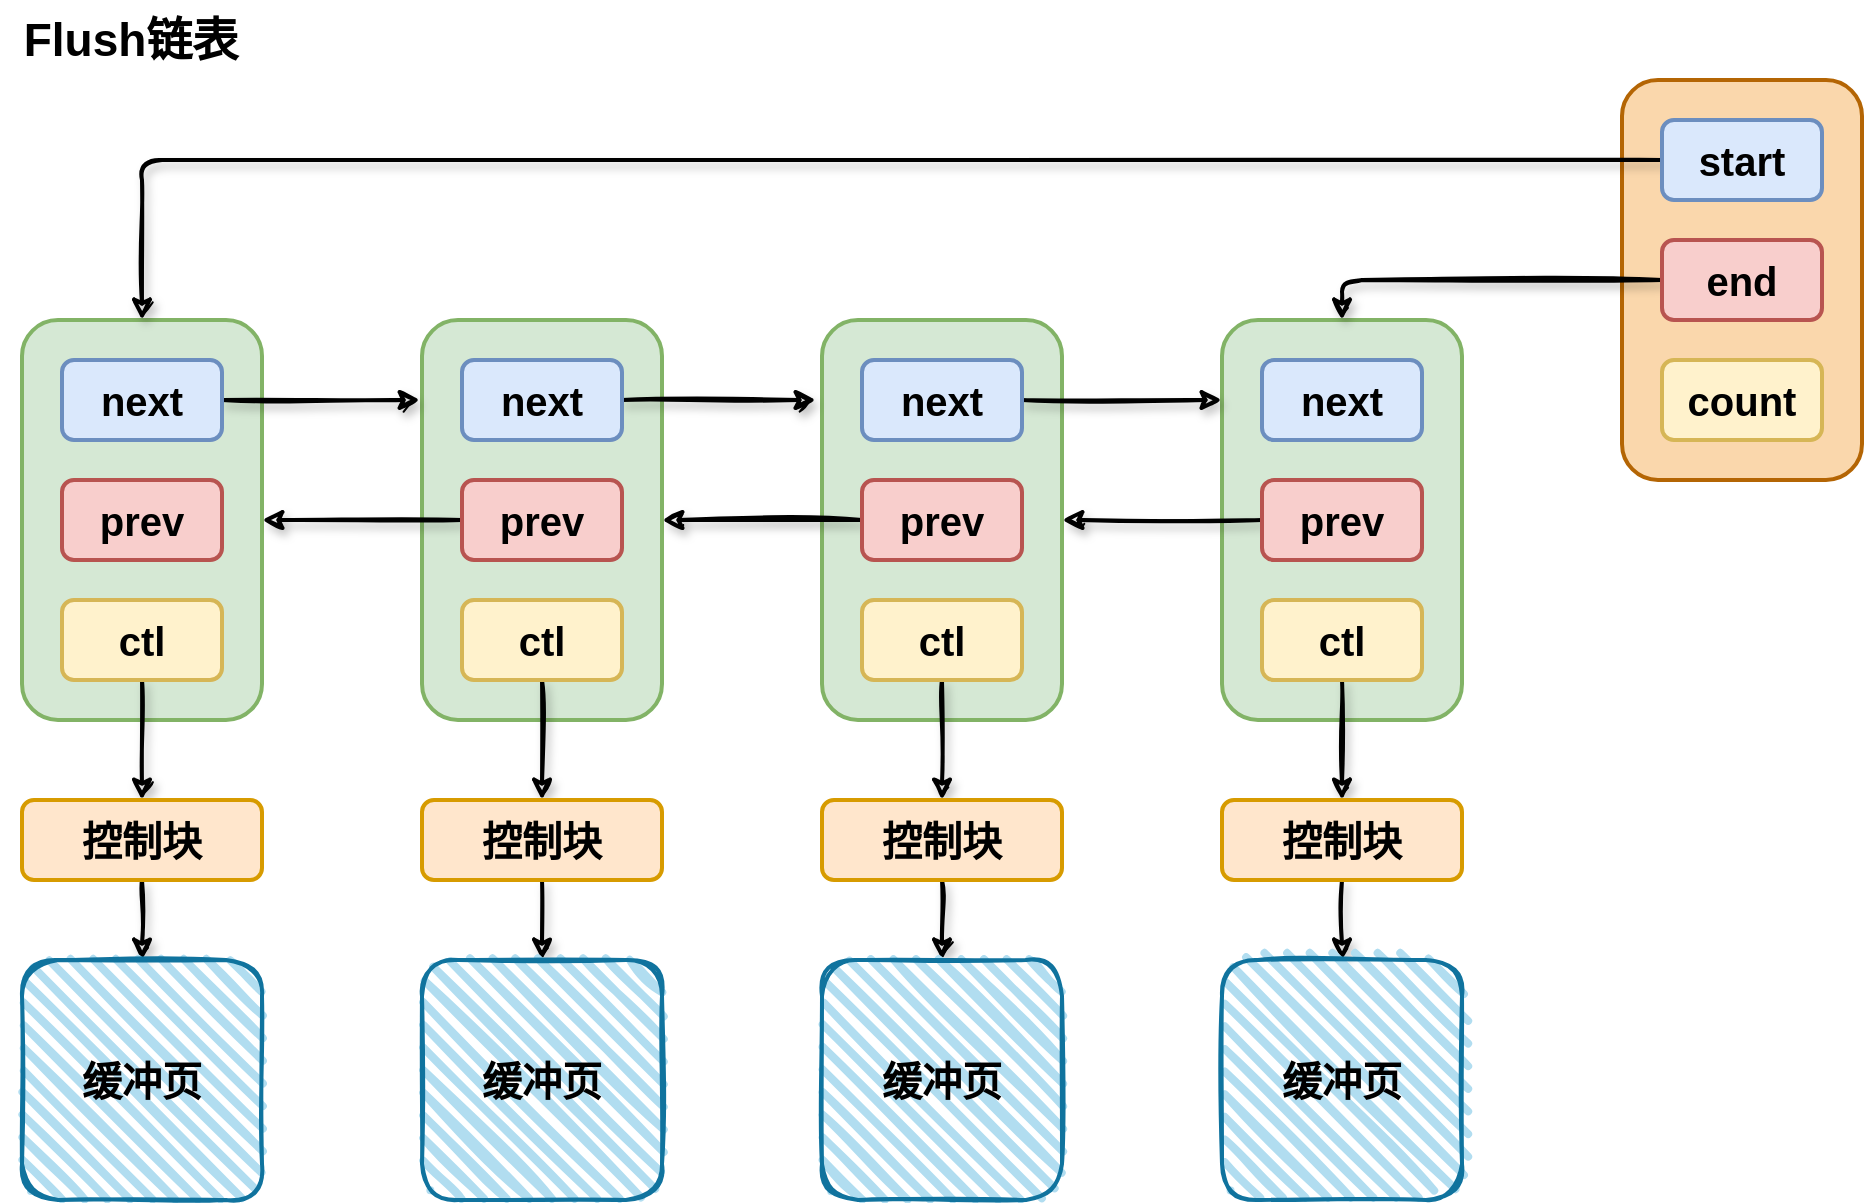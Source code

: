 <mxfile version="20.4.1" type="github">
  <diagram id="_k_50HLZ2cVsNE51vVnx" name="第 1 页">
    <mxGraphModel dx="1720" dy="2140" grid="1" gridSize="10" guides="1" tooltips="1" connect="1" arrows="1" fold="1" page="1" pageScale="1" pageWidth="827" pageHeight="1169" math="0" shadow="0">
      <root>
        <mxCell id="0" />
        <mxCell id="1" parent="0" />
        <mxCell id="ANzmuTLpEcf3TSJyT-yu-1" value="" style="rounded=1;whiteSpace=wrap;html=1;strokeWidth=2;fillWeight=4;hachureGap=8;hachureAngle=45;fillColor=#d5e8d4;sketch=0;shadow=0;glass=0;strokeColor=#82b366;fontStyle=1;fontSize=20;" vertex="1" parent="1">
          <mxGeometry x="360" y="120" width="120" height="200" as="geometry" />
        </mxCell>
        <mxCell id="ANzmuTLpEcf3TSJyT-yu-2" value="" style="rounded=1;whiteSpace=wrap;html=1;strokeWidth=2;fillWeight=4;hachureGap=8;hachureAngle=45;fillColor=#d5e8d4;sketch=0;shadow=0;glass=0;strokeColor=#82b366;fontStyle=1;fontSize=20;" vertex="1" parent="1">
          <mxGeometry x="560" y="120" width="120" height="200" as="geometry" />
        </mxCell>
        <mxCell id="ANzmuTLpEcf3TSJyT-yu-4" value="" style="rounded=1;whiteSpace=wrap;html=1;strokeWidth=2;fillWeight=4;hachureGap=8;hachureAngle=45;fillColor=#d5e8d4;sketch=0;shadow=0;glass=0;strokeColor=#82b366;fontStyle=1;fontSize=20;" vertex="1" parent="1">
          <mxGeometry x="760" y="120" width="120" height="200" as="geometry" />
        </mxCell>
        <mxCell id="ANzmuTLpEcf3TSJyT-yu-5" value="" style="rounded=1;whiteSpace=wrap;html=1;strokeWidth=2;fillWeight=4;hachureGap=8;hachureAngle=45;fillColor=#d5e8d4;sketch=0;shadow=0;glass=0;strokeColor=#82b366;fontStyle=1;fontSize=20;" vertex="1" parent="1">
          <mxGeometry x="960" y="120" width="120" height="200" as="geometry" />
        </mxCell>
        <mxCell id="ANzmuTLpEcf3TSJyT-yu-6" style="edgeStyle=orthogonalEdgeStyle;rounded=0;orthogonalLoop=1;jettySize=auto;html=1;exitX=1;exitY=0.5;exitDx=0;exitDy=0;entryX=-0.008;entryY=0.2;entryDx=0;entryDy=0;entryPerimeter=0;strokeWidth=2;sketch=1;shadow=1;fontStyle=1;fontSize=20;" edge="1" parent="1" source="ANzmuTLpEcf3TSJyT-yu-7" target="ANzmuTLpEcf3TSJyT-yu-2">
          <mxGeometry relative="1" as="geometry" />
        </mxCell>
        <mxCell id="ANzmuTLpEcf3TSJyT-yu-7" value="next" style="rounded=1;whiteSpace=wrap;html=1;strokeWidth=2;fillWeight=4;hachureGap=8;hachureAngle=45;fillColor=#dae8fc;sketch=0;shadow=0;glass=0;strokeColor=#6c8ebf;fontStyle=1;fontSize=20;" vertex="1" parent="1">
          <mxGeometry x="380" y="140" width="80" height="40" as="geometry" />
        </mxCell>
        <mxCell id="ANzmuTLpEcf3TSJyT-yu-8" value="prev" style="rounded=1;whiteSpace=wrap;html=1;strokeWidth=2;fillWeight=4;hachureGap=8;hachureAngle=45;fillColor=#f8cecc;sketch=0;shadow=0;glass=0;strokeColor=#b85450;fontStyle=1;fontSize=20;" vertex="1" parent="1">
          <mxGeometry x="380" y="200" width="80" height="40" as="geometry" />
        </mxCell>
        <mxCell id="ANzmuTLpEcf3TSJyT-yu-9" style="edgeStyle=orthogonalEdgeStyle;rounded=1;sketch=1;orthogonalLoop=1;jettySize=auto;html=1;exitX=0.5;exitY=1;exitDx=0;exitDy=0;entryX=0.5;entryY=0;entryDx=0;entryDy=0;shadow=1;strokeWidth=2;fontStyle=1;fontSize=20;" edge="1" parent="1" source="ANzmuTLpEcf3TSJyT-yu-10" target="ANzmuTLpEcf3TSJyT-yu-29">
          <mxGeometry relative="1" as="geometry" />
        </mxCell>
        <mxCell id="ANzmuTLpEcf3TSJyT-yu-10" value="ctl" style="rounded=1;whiteSpace=wrap;html=1;strokeWidth=2;fillWeight=4;hachureGap=8;hachureAngle=45;fillColor=#fff2cc;sketch=0;shadow=0;glass=0;strokeColor=#d6b656;fontStyle=1;fontSize=20;" vertex="1" parent="1">
          <mxGeometry x="380" y="260" width="80" height="40" as="geometry" />
        </mxCell>
        <mxCell id="ANzmuTLpEcf3TSJyT-yu-11" style="edgeStyle=orthogonalEdgeStyle;rounded=0;orthogonalLoop=1;jettySize=auto;html=1;exitX=1;exitY=0.5;exitDx=0;exitDy=0;entryX=-0.025;entryY=0.2;entryDx=0;entryDy=0;entryPerimeter=0;strokeWidth=2;sketch=1;shadow=1;fontStyle=1;fontSize=20;" edge="1" parent="1" source="ANzmuTLpEcf3TSJyT-yu-12" target="ANzmuTLpEcf3TSJyT-yu-4">
          <mxGeometry relative="1" as="geometry" />
        </mxCell>
        <mxCell id="ANzmuTLpEcf3TSJyT-yu-12" value="next" style="rounded=1;whiteSpace=wrap;html=1;strokeWidth=2;fillWeight=4;hachureGap=8;hachureAngle=45;fillColor=#dae8fc;sketch=0;shadow=0;glass=0;strokeColor=#6c8ebf;fontStyle=1;fontSize=20;" vertex="1" parent="1">
          <mxGeometry x="580" y="140" width="80" height="40" as="geometry" />
        </mxCell>
        <mxCell id="ANzmuTLpEcf3TSJyT-yu-13" style="edgeStyle=orthogonalEdgeStyle;rounded=1;orthogonalLoop=1;jettySize=auto;html=1;entryX=1;entryY=0.5;entryDx=0;entryDy=0;strokeWidth=2;sketch=1;shadow=1;fontStyle=1;fontSize=20;" edge="1" parent="1" source="ANzmuTLpEcf3TSJyT-yu-14" target="ANzmuTLpEcf3TSJyT-yu-1">
          <mxGeometry relative="1" as="geometry" />
        </mxCell>
        <mxCell id="ANzmuTLpEcf3TSJyT-yu-14" value="prev" style="rounded=1;whiteSpace=wrap;html=1;strokeWidth=2;fillWeight=4;hachureGap=8;hachureAngle=45;fillColor=#f8cecc;sketch=0;shadow=0;glass=0;strokeColor=#b85450;fontStyle=1;fontSize=20;" vertex="1" parent="1">
          <mxGeometry x="580" y="200" width="80" height="40" as="geometry" />
        </mxCell>
        <mxCell id="ANzmuTLpEcf3TSJyT-yu-15" style="edgeStyle=orthogonalEdgeStyle;rounded=1;sketch=1;orthogonalLoop=1;jettySize=auto;html=1;exitX=0.5;exitY=1;exitDx=0;exitDy=0;entryX=0.5;entryY=0;entryDx=0;entryDy=0;shadow=1;strokeWidth=2;fontStyle=1;fontSize=20;" edge="1" parent="1" source="ANzmuTLpEcf3TSJyT-yu-16" target="ANzmuTLpEcf3TSJyT-yu-31">
          <mxGeometry relative="1" as="geometry" />
        </mxCell>
        <mxCell id="ANzmuTLpEcf3TSJyT-yu-16" value="ctl" style="rounded=1;whiteSpace=wrap;html=1;strokeWidth=2;fillWeight=4;hachureGap=8;hachureAngle=45;fillColor=#fff2cc;sketch=0;shadow=0;glass=0;strokeColor=#d6b656;fontStyle=1;fontSize=20;" vertex="1" parent="1">
          <mxGeometry x="580" y="260" width="80" height="40" as="geometry" />
        </mxCell>
        <mxCell id="ANzmuTLpEcf3TSJyT-yu-17" style="edgeStyle=orthogonalEdgeStyle;rounded=0;orthogonalLoop=1;jettySize=auto;html=1;entryX=0;entryY=0.2;entryDx=0;entryDy=0;entryPerimeter=0;strokeWidth=2;sketch=1;shadow=1;fontStyle=1;fontSize=20;" edge="1" parent="1" source="ANzmuTLpEcf3TSJyT-yu-18" target="ANzmuTLpEcf3TSJyT-yu-5">
          <mxGeometry relative="1" as="geometry" />
        </mxCell>
        <mxCell id="ANzmuTLpEcf3TSJyT-yu-18" value="next" style="rounded=1;whiteSpace=wrap;html=1;strokeWidth=2;fillWeight=4;hachureGap=8;hachureAngle=45;fillColor=#dae8fc;sketch=0;shadow=0;glass=0;strokeColor=#6c8ebf;fontStyle=1;fontSize=20;" vertex="1" parent="1">
          <mxGeometry x="780" y="140" width="80" height="40" as="geometry" />
        </mxCell>
        <mxCell id="ANzmuTLpEcf3TSJyT-yu-19" style="edgeStyle=orthogonalEdgeStyle;rounded=0;orthogonalLoop=1;jettySize=auto;html=1;entryX=1;entryY=0.5;entryDx=0;entryDy=0;strokeWidth=2;sketch=1;shadow=1;fontStyle=1;fontSize=20;" edge="1" parent="1" source="ANzmuTLpEcf3TSJyT-yu-20" target="ANzmuTLpEcf3TSJyT-yu-2">
          <mxGeometry relative="1" as="geometry" />
        </mxCell>
        <mxCell id="ANzmuTLpEcf3TSJyT-yu-20" value="prev" style="rounded=1;whiteSpace=wrap;html=1;strokeWidth=2;fillWeight=4;hachureGap=8;hachureAngle=45;fillColor=#f8cecc;sketch=0;shadow=0;glass=0;strokeColor=#b85450;fontStyle=1;fontSize=20;" vertex="1" parent="1">
          <mxGeometry x="780" y="200" width="80" height="40" as="geometry" />
        </mxCell>
        <mxCell id="ANzmuTLpEcf3TSJyT-yu-21" style="edgeStyle=orthogonalEdgeStyle;rounded=1;sketch=1;orthogonalLoop=1;jettySize=auto;html=1;exitX=0.5;exitY=1;exitDx=0;exitDy=0;entryX=0.5;entryY=0;entryDx=0;entryDy=0;shadow=1;strokeWidth=2;fontStyle=1;fontSize=20;" edge="1" parent="1" source="ANzmuTLpEcf3TSJyT-yu-22" target="ANzmuTLpEcf3TSJyT-yu-33">
          <mxGeometry relative="1" as="geometry" />
        </mxCell>
        <mxCell id="ANzmuTLpEcf3TSJyT-yu-22" value="ctl" style="rounded=1;whiteSpace=wrap;html=1;strokeWidth=2;fillWeight=4;hachureGap=8;hachureAngle=45;fillColor=#fff2cc;sketch=0;shadow=0;glass=0;strokeColor=#d6b656;fontStyle=1;fontSize=20;" vertex="1" parent="1">
          <mxGeometry x="780" y="260" width="80" height="40" as="geometry" />
        </mxCell>
        <mxCell id="ANzmuTLpEcf3TSJyT-yu-23" value="next" style="rounded=1;whiteSpace=wrap;html=1;strokeWidth=2;fillWeight=4;hachureGap=8;hachureAngle=45;fillColor=#dae8fc;sketch=0;shadow=0;glass=0;strokeColor=#6c8ebf;fontStyle=1;fontSize=20;" vertex="1" parent="1">
          <mxGeometry x="980" y="140" width="80" height="40" as="geometry" />
        </mxCell>
        <mxCell id="ANzmuTLpEcf3TSJyT-yu-24" style="edgeStyle=orthogonalEdgeStyle;rounded=0;orthogonalLoop=1;jettySize=auto;html=1;entryX=1;entryY=0.5;entryDx=0;entryDy=0;strokeWidth=2;sketch=1;shadow=1;fontStyle=1;fontSize=20;" edge="1" parent="1" source="ANzmuTLpEcf3TSJyT-yu-25" target="ANzmuTLpEcf3TSJyT-yu-4">
          <mxGeometry relative="1" as="geometry" />
        </mxCell>
        <mxCell id="ANzmuTLpEcf3TSJyT-yu-25" value="prev" style="rounded=1;whiteSpace=wrap;html=1;strokeWidth=2;fillWeight=4;hachureGap=8;hachureAngle=45;fillColor=#f8cecc;sketch=0;shadow=0;glass=0;strokeColor=#b85450;fontStyle=1;fontSize=20;" vertex="1" parent="1">
          <mxGeometry x="980" y="200" width="80" height="40" as="geometry" />
        </mxCell>
        <mxCell id="ANzmuTLpEcf3TSJyT-yu-26" style="edgeStyle=orthogonalEdgeStyle;rounded=1;sketch=1;orthogonalLoop=1;jettySize=auto;html=1;exitX=0.5;exitY=1;exitDx=0;exitDy=0;shadow=1;strokeWidth=2;fontStyle=1;fontSize=20;" edge="1" parent="1" source="ANzmuTLpEcf3TSJyT-yu-27" target="ANzmuTLpEcf3TSJyT-yu-35">
          <mxGeometry relative="1" as="geometry" />
        </mxCell>
        <mxCell id="ANzmuTLpEcf3TSJyT-yu-27" value="ctl" style="rounded=1;whiteSpace=wrap;html=1;strokeWidth=2;fillWeight=4;hachureGap=8;hachureAngle=45;fillColor=#fff2cc;sketch=0;shadow=0;glass=0;strokeColor=#d6b656;fontStyle=1;fontSize=20;" vertex="1" parent="1">
          <mxGeometry x="980" y="260" width="80" height="40" as="geometry" />
        </mxCell>
        <mxCell id="ANzmuTLpEcf3TSJyT-yu-28" style="edgeStyle=orthogonalEdgeStyle;rounded=1;sketch=1;orthogonalLoop=1;jettySize=auto;html=1;exitX=0.5;exitY=1;exitDx=0;exitDy=0;shadow=1;strokeWidth=2;fontStyle=1;fontSize=20;" edge="1" parent="1" source="ANzmuTLpEcf3TSJyT-yu-29" target="ANzmuTLpEcf3TSJyT-yu-42">
          <mxGeometry relative="1" as="geometry" />
        </mxCell>
        <mxCell id="ANzmuTLpEcf3TSJyT-yu-29" value="控制块" style="rounded=1;whiteSpace=wrap;html=1;strokeWidth=2;fillWeight=4;hachureGap=8;hachureAngle=45;fillColor=#ffe6cc;sketch=0;shadow=0;glass=0;strokeColor=#d79b00;fontStyle=1;fontSize=20;" vertex="1" parent="1">
          <mxGeometry x="360" y="360" width="120" height="40" as="geometry" />
        </mxCell>
        <mxCell id="ANzmuTLpEcf3TSJyT-yu-30" style="edgeStyle=orthogonalEdgeStyle;rounded=1;sketch=1;orthogonalLoop=1;jettySize=auto;html=1;exitX=0.5;exitY=1;exitDx=0;exitDy=0;shadow=1;strokeWidth=2;fontStyle=1;fontSize=20;" edge="1" parent="1" source="ANzmuTLpEcf3TSJyT-yu-31" target="ANzmuTLpEcf3TSJyT-yu-43">
          <mxGeometry relative="1" as="geometry" />
        </mxCell>
        <mxCell id="ANzmuTLpEcf3TSJyT-yu-31" value="控制块" style="rounded=1;whiteSpace=wrap;html=1;strokeWidth=2;fillWeight=4;hachureGap=8;hachureAngle=45;fillColor=#ffe6cc;sketch=0;shadow=0;glass=0;strokeColor=#d79b00;fontStyle=1;fontSize=20;" vertex="1" parent="1">
          <mxGeometry x="560" y="360" width="120" height="40" as="geometry" />
        </mxCell>
        <mxCell id="ANzmuTLpEcf3TSJyT-yu-32" style="edgeStyle=orthogonalEdgeStyle;rounded=1;sketch=1;orthogonalLoop=1;jettySize=auto;html=1;exitX=0.5;exitY=1;exitDx=0;exitDy=0;shadow=1;strokeWidth=2;fontStyle=1;fontSize=20;" edge="1" parent="1" source="ANzmuTLpEcf3TSJyT-yu-33" target="ANzmuTLpEcf3TSJyT-yu-44">
          <mxGeometry relative="1" as="geometry" />
        </mxCell>
        <mxCell id="ANzmuTLpEcf3TSJyT-yu-33" value="控制块" style="rounded=1;whiteSpace=wrap;html=1;strokeWidth=2;fillWeight=4;hachureGap=8;hachureAngle=45;fillColor=#ffe6cc;sketch=0;shadow=0;glass=0;strokeColor=#d79b00;fontStyle=1;fontSize=20;" vertex="1" parent="1">
          <mxGeometry x="760" y="360" width="120" height="40" as="geometry" />
        </mxCell>
        <mxCell id="ANzmuTLpEcf3TSJyT-yu-34" style="edgeStyle=orthogonalEdgeStyle;rounded=1;sketch=1;orthogonalLoop=1;jettySize=auto;html=1;exitX=0.5;exitY=1;exitDx=0;exitDy=0;shadow=1;strokeWidth=2;fontStyle=1;fontSize=20;" edge="1" parent="1" source="ANzmuTLpEcf3TSJyT-yu-35" target="ANzmuTLpEcf3TSJyT-yu-45">
          <mxGeometry relative="1" as="geometry" />
        </mxCell>
        <mxCell id="ANzmuTLpEcf3TSJyT-yu-35" value="控制块" style="rounded=1;whiteSpace=wrap;html=1;strokeWidth=2;fillWeight=4;hachureGap=8;hachureAngle=45;fillColor=#ffe6cc;sketch=0;shadow=0;glass=0;strokeColor=#d79b00;fontStyle=1;fontSize=20;" vertex="1" parent="1">
          <mxGeometry x="960" y="360" width="120" height="40" as="geometry" />
        </mxCell>
        <mxCell id="ANzmuTLpEcf3TSJyT-yu-36" value="" style="rounded=1;whiteSpace=wrap;html=1;strokeWidth=2;fillWeight=4;hachureGap=8;hachureAngle=45;fillColor=#fad7ac;sketch=0;shadow=0;glass=0;strokeColor=#b46504;fontStyle=1;fontSize=20;" vertex="1" parent="1">
          <mxGeometry x="1160" width="120" height="200" as="geometry" />
        </mxCell>
        <mxCell id="ANzmuTLpEcf3TSJyT-yu-37" value="" style="edgeStyle=orthogonalEdgeStyle;rounded=1;sketch=1;orthogonalLoop=1;jettySize=auto;html=1;shadow=1;strokeWidth=2;fontStyle=1;fontSize=20;" edge="1" parent="1" source="ANzmuTLpEcf3TSJyT-yu-38" target="ANzmuTLpEcf3TSJyT-yu-1">
          <mxGeometry relative="1" as="geometry" />
        </mxCell>
        <mxCell id="ANzmuTLpEcf3TSJyT-yu-38" value="start" style="rounded=1;whiteSpace=wrap;html=1;strokeWidth=2;fillWeight=4;hachureGap=8;hachureAngle=45;fillColor=#dae8fc;sketch=0;shadow=0;glass=0;strokeColor=#6c8ebf;fontStyle=1;fontSize=20;" vertex="1" parent="1">
          <mxGeometry x="1180" y="20" width="80" height="40" as="geometry" />
        </mxCell>
        <mxCell id="ANzmuTLpEcf3TSJyT-yu-39" style="edgeStyle=orthogonalEdgeStyle;rounded=1;sketch=1;orthogonalLoop=1;jettySize=auto;html=1;entryX=0.5;entryY=0;entryDx=0;entryDy=0;shadow=1;strokeWidth=2;exitX=0;exitY=0.5;exitDx=0;exitDy=0;fontStyle=1;fontSize=20;" edge="1" parent="1" source="ANzmuTLpEcf3TSJyT-yu-40" target="ANzmuTLpEcf3TSJyT-yu-5">
          <mxGeometry relative="1" as="geometry">
            <Array as="points">
              <mxPoint x="1180" y="100" />
              <mxPoint x="1020" y="100" />
            </Array>
          </mxGeometry>
        </mxCell>
        <mxCell id="ANzmuTLpEcf3TSJyT-yu-40" value="end" style="rounded=1;whiteSpace=wrap;html=1;strokeWidth=2;fillWeight=4;hachureGap=8;hachureAngle=45;fillColor=#f8cecc;sketch=0;shadow=0;glass=0;strokeColor=#b85450;fontStyle=1;fontSize=20;" vertex="1" parent="1">
          <mxGeometry x="1180" y="80" width="80" height="40" as="geometry" />
        </mxCell>
        <mxCell id="ANzmuTLpEcf3TSJyT-yu-41" value="count" style="rounded=1;whiteSpace=wrap;html=1;strokeWidth=2;fillWeight=4;hachureGap=8;hachureAngle=45;fillColor=#fff2cc;sketch=0;shadow=0;glass=0;strokeColor=#d6b656;fontStyle=1;fontSize=20;" vertex="1" parent="1">
          <mxGeometry x="1180" y="140" width="80" height="40" as="geometry" />
        </mxCell>
        <mxCell id="ANzmuTLpEcf3TSJyT-yu-42" value="缓冲页" style="rounded=1;whiteSpace=wrap;html=1;strokeWidth=2;fillWeight=4;hachureGap=8;hachureAngle=45;fillColor=#b1ddf0;sketch=1;shadow=0;glass=0;strokeColor=#10739e;fontStyle=1;fontSize=20;" vertex="1" parent="1">
          <mxGeometry x="360" y="440" width="120" height="120" as="geometry" />
        </mxCell>
        <mxCell id="ANzmuTLpEcf3TSJyT-yu-43" value="缓冲页" style="rounded=1;whiteSpace=wrap;html=1;strokeWidth=2;fillWeight=4;hachureGap=8;hachureAngle=45;fillColor=#b1ddf0;sketch=1;shadow=0;glass=0;strokeColor=#10739e;fontStyle=1;fontSize=20;" vertex="1" parent="1">
          <mxGeometry x="560" y="440" width="120" height="120" as="geometry" />
        </mxCell>
        <mxCell id="ANzmuTLpEcf3TSJyT-yu-44" value="缓冲页" style="rounded=1;whiteSpace=wrap;html=1;strokeWidth=2;fillWeight=4;hachureGap=8;hachureAngle=45;fillColor=#b1ddf0;sketch=1;shadow=0;glass=0;strokeColor=#10739e;fontStyle=1;fontSize=20;" vertex="1" parent="1">
          <mxGeometry x="760" y="440" width="120" height="120" as="geometry" />
        </mxCell>
        <mxCell id="ANzmuTLpEcf3TSJyT-yu-45" value="缓冲页" style="rounded=1;whiteSpace=wrap;html=1;strokeWidth=2;fillWeight=4;hachureGap=8;hachureAngle=45;fillColor=#b1ddf0;sketch=1;shadow=0;glass=0;strokeColor=#10739e;fontStyle=1;fontSize=20;" vertex="1" parent="1">
          <mxGeometry x="960" y="440" width="120" height="120" as="geometry" />
        </mxCell>
        <mxCell id="ANzmuTLpEcf3TSJyT-yu-46" value="Flush链表" style="text;html=1;align=center;verticalAlign=middle;resizable=0;points=[];autosize=1;strokeColor=none;fillColor=none;fontSize=23;fontStyle=1" vertex="1" parent="1">
          <mxGeometry x="349" y="-40" width="130" height="40" as="geometry" />
        </mxCell>
      </root>
    </mxGraphModel>
  </diagram>
</mxfile>
